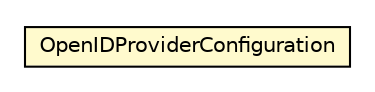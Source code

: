 #!/usr/local/bin/dot
#
# Class diagram 
# Generated by UMLGraph version R5_6-24-gf6e263 (http://www.umlgraph.org/)
#

digraph G {
	edge [fontname="Helvetica",fontsize=10,labelfontname="Helvetica",labelfontsize=10];
	node [fontname="Helvetica",fontsize=10,shape=plaintext];
	nodesep=0.25;
	ranksep=0.5;
	// net.trajano.auth.internal.OpenIDProviderConfiguration
	c575 [label=<<table title="net.trajano.auth.internal.OpenIDProviderConfiguration" border="0" cellborder="1" cellspacing="0" cellpadding="2" port="p" bgcolor="lemonChiffon" href="./OpenIDProviderConfiguration.html">
		<tr><td><table border="0" cellspacing="0" cellpadding="1">
<tr><td align="center" balign="center"> OpenIDProviderConfiguration </td></tr>
		</table></td></tr>
		</table>>, URL="./OpenIDProviderConfiguration.html", fontname="Helvetica", fontcolor="black", fontsize=10.0];
}

